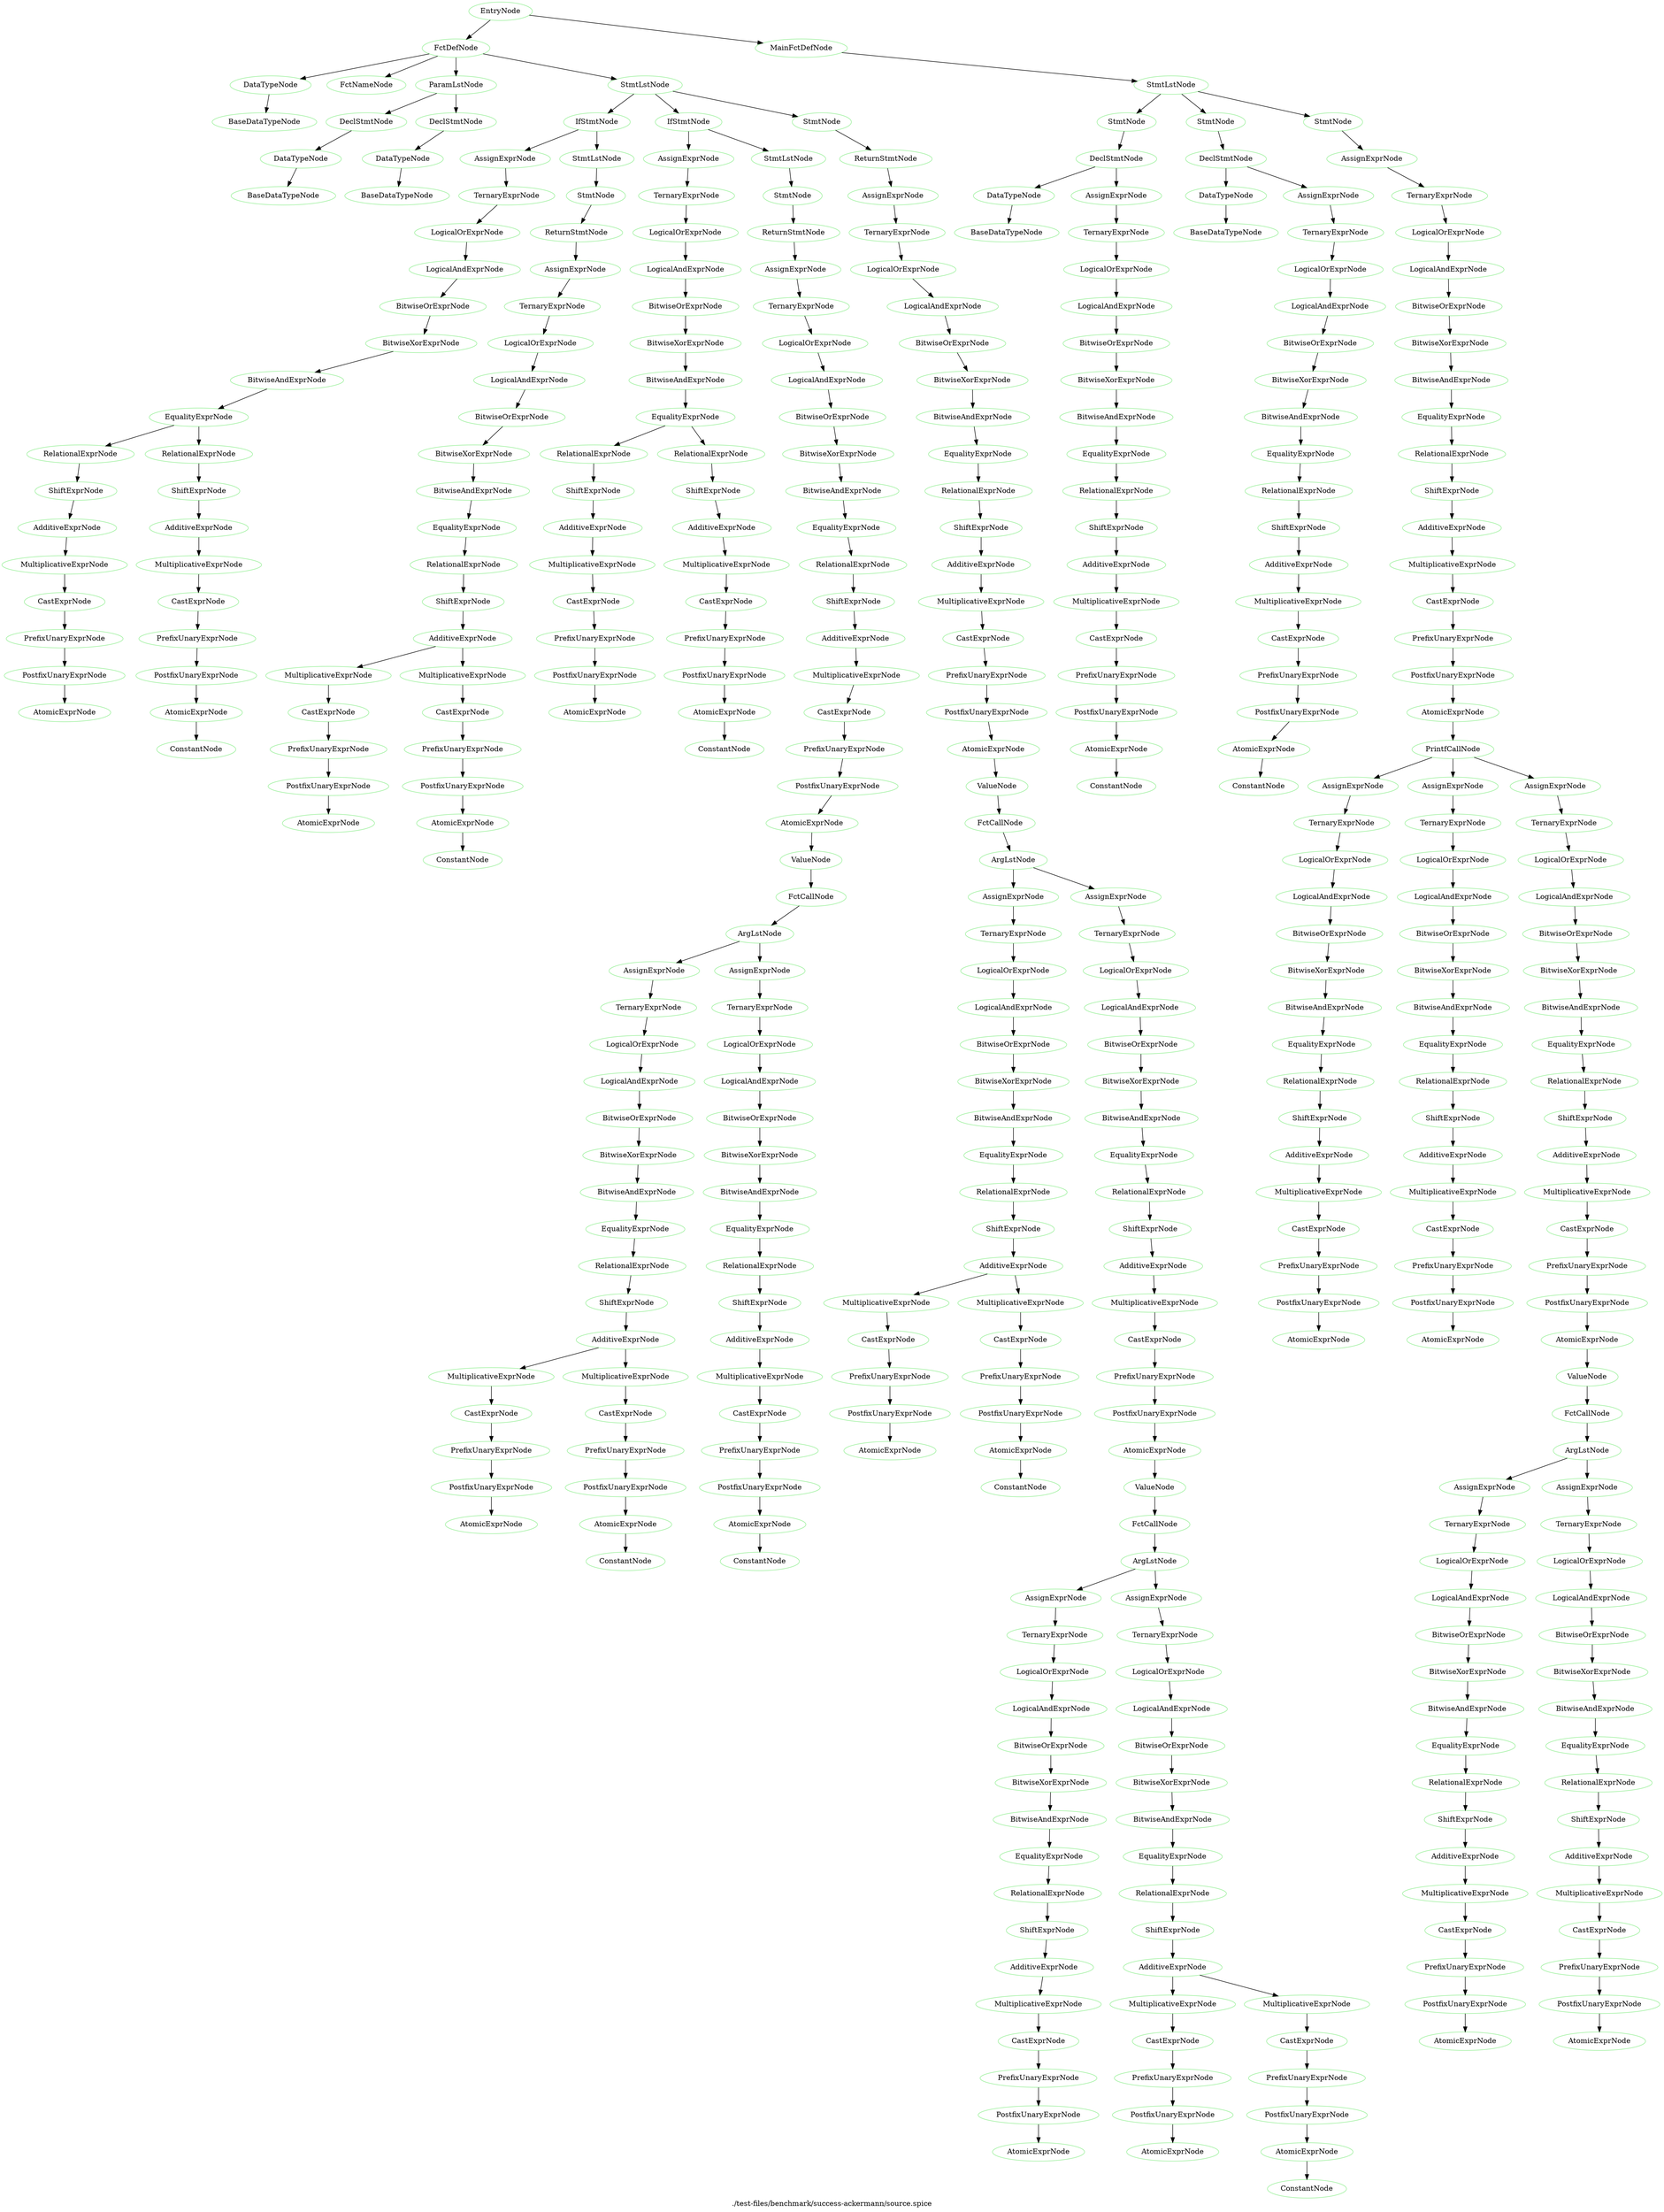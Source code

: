digraph {
 rankdir="TB";
 label="./test-files/benchmark/success-ackermann/source.spice";
 L1C1_EntryNode [color="lightgreen",label="EntryNode"];
 L1C1_FctDefNode [color="lightgreen",label="FctDefNode"];
 L1C1_EntryNode -> L1C1_FctDefNode;
 L1C3_DataTypeNode [color="lightgreen",label="DataTypeNode"];
 L1C1_FctDefNode -> L1C3_DataTypeNode;
 L1C3_BaseDataTypeNode [color="lightgreen",label="BaseDataTypeNode"];
 L1C3_DataTypeNode -> L1C3_BaseDataTypeNode;
 L1C8_FctNameNode [color="lightgreen",label="FctNameNode"];
 L1C1_FctDefNode -> L1C8_FctNameNode;
 L1C12_ParamLstNode [color="lightgreen",label="ParamLstNode"];
 L1C1_FctDefNode -> L1C12_ParamLstNode;
 L1C12_DeclStmtNode [color="lightgreen",label="DeclStmtNode"];
 L1C12_ParamLstNode -> L1C12_DeclStmtNode;
 L1C12_DataTypeNode [color="lightgreen",label="DataTypeNode"];
 L1C12_DeclStmtNode -> L1C12_DataTypeNode;
 L1C12_BaseDataTypeNode [color="lightgreen",label="BaseDataTypeNode"];
 L1C12_DataTypeNode -> L1C12_BaseDataTypeNode;
 L1C19_DeclStmtNode [color="lightgreen",label="DeclStmtNode"];
 L1C12_ParamLstNode -> L1C19_DeclStmtNode;
 L1C19_DataTypeNode [color="lightgreen",label="DataTypeNode"];
 L1C19_DeclStmtNode -> L1C19_DataTypeNode;
 L1C19_BaseDataTypeNode [color="lightgreen",label="BaseDataTypeNode"];
 L1C19_DataTypeNode -> L1C19_BaseDataTypeNode;
 L1C26_StmtLstNode [color="lightgreen",label="StmtLstNode"];
 L1C1_FctDefNode -> L1C26_StmtLstNode;
 L2C5_IfStmtNode [color="lightgreen",label="IfStmtNode"];
 L1C26_StmtLstNode -> L2C5_IfStmtNode;
 L2C8_AssignExprNode [color="lightgreen",label="AssignExprNode"];
 L2C5_IfStmtNode -> L2C8_AssignExprNode;
 L2C8_TernaryExprNode [color="lightgreen",label="TernaryExprNode"];
 L2C8_AssignExprNode -> L2C8_TernaryExprNode;
 L2C8_LogicalOrExprNode [color="lightgreen",label="LogicalOrExprNode"];
 L2C8_TernaryExprNode -> L2C8_LogicalOrExprNode;
 L2C8_LogicalAndExprNode [color="lightgreen",label="LogicalAndExprNode"];
 L2C8_LogicalOrExprNode -> L2C8_LogicalAndExprNode;
 L2C8_BitwiseOrExprNode [color="lightgreen",label="BitwiseOrExprNode"];
 L2C8_LogicalAndExprNode -> L2C8_BitwiseOrExprNode;
 L2C8_BitwiseXorExprNode [color="lightgreen",label="BitwiseXorExprNode"];
 L2C8_BitwiseOrExprNode -> L2C8_BitwiseXorExprNode;
 L2C8_BitwiseAndExprNode [color="lightgreen",label="BitwiseAndExprNode"];
 L2C8_BitwiseXorExprNode -> L2C8_BitwiseAndExprNode;
 L2C8_EqualityExprNode [color="lightgreen",label="EqualityExprNode"];
 L2C8_BitwiseAndExprNode -> L2C8_EqualityExprNode;
 L2C8_RelationalExprNode [color="lightgreen",label="RelationalExprNode"];
 L2C8_EqualityExprNode -> L2C8_RelationalExprNode;
 L2C8_ShiftExprNode [color="lightgreen",label="ShiftExprNode"];
 L2C8_RelationalExprNode -> L2C8_ShiftExprNode;
 L2C8_AdditiveExprNode [color="lightgreen",label="AdditiveExprNode"];
 L2C8_ShiftExprNode -> L2C8_AdditiveExprNode;
 L2C8_MultiplicativeExprNode [color="lightgreen",label="MultiplicativeExprNode"];
 L2C8_AdditiveExprNode -> L2C8_MultiplicativeExprNode;
 L2C8_CastExprNode [color="lightgreen",label="CastExprNode"];
 L2C8_MultiplicativeExprNode -> L2C8_CastExprNode;
 L2C8_PrefixUnaryExprNode [color="lightgreen",label="PrefixUnaryExprNode"];
 L2C8_CastExprNode -> L2C8_PrefixUnaryExprNode;
 L2C8_PostfixUnaryExprNode [color="lightgreen",label="PostfixUnaryExprNode"];
 L2C8_PrefixUnaryExprNode -> L2C8_PostfixUnaryExprNode;
 L2C8_AtomicExprNode [color="lightgreen",label="AtomicExprNode"];
 L2C8_PostfixUnaryExprNode -> L2C8_AtomicExprNode;
 L2C13_RelationalExprNode [color="lightgreen",label="RelationalExprNode"];
 L2C8_EqualityExprNode -> L2C13_RelationalExprNode;
 L2C13_ShiftExprNode [color="lightgreen",label="ShiftExprNode"];
 L2C13_RelationalExprNode -> L2C13_ShiftExprNode;
 L2C13_AdditiveExprNode [color="lightgreen",label="AdditiveExprNode"];
 L2C13_ShiftExprNode -> L2C13_AdditiveExprNode;
 L2C13_MultiplicativeExprNode [color="lightgreen",label="MultiplicativeExprNode"];
 L2C13_AdditiveExprNode -> L2C13_MultiplicativeExprNode;
 L2C13_CastExprNode [color="lightgreen",label="CastExprNode"];
 L2C13_MultiplicativeExprNode -> L2C13_CastExprNode;
 L2C13_PrefixUnaryExprNode [color="lightgreen",label="PrefixUnaryExprNode"];
 L2C13_CastExprNode -> L2C13_PrefixUnaryExprNode;
 L2C13_PostfixUnaryExprNode [color="lightgreen",label="PostfixUnaryExprNode"];
 L2C13_PrefixUnaryExprNode -> L2C13_PostfixUnaryExprNode;
 L2C13_AtomicExprNode [color="lightgreen",label="AtomicExprNode"];
 L2C13_PostfixUnaryExprNode -> L2C13_AtomicExprNode;
 L2C13_ConstantNode [color="lightgreen",label="ConstantNode"];
 L2C13_AtomicExprNode -> L2C13_ConstantNode;
 L2C15_StmtLstNode [color="lightgreen",label="StmtLstNode"];
 L2C5_IfStmtNode -> L2C15_StmtLstNode;
 L2C17_StmtNode [color="lightgreen",label="StmtNode"];
 L2C15_StmtLstNode -> L2C17_StmtNode;
 L2C17_ReturnStmtNode [color="lightgreen",label="ReturnStmtNode"];
 L2C17_StmtNode -> L2C17_ReturnStmtNode;
 L2C24_AssignExprNode [color="lightgreen",label="AssignExprNode"];
 L2C17_ReturnStmtNode -> L2C24_AssignExprNode;
 L2C24_TernaryExprNode [color="lightgreen",label="TernaryExprNode"];
 L2C24_AssignExprNode -> L2C24_TernaryExprNode;
 L2C24_LogicalOrExprNode [color="lightgreen",label="LogicalOrExprNode"];
 L2C24_TernaryExprNode -> L2C24_LogicalOrExprNode;
 L2C24_LogicalAndExprNode [color="lightgreen",label="LogicalAndExprNode"];
 L2C24_LogicalOrExprNode -> L2C24_LogicalAndExprNode;
 L2C24_BitwiseOrExprNode [color="lightgreen",label="BitwiseOrExprNode"];
 L2C24_LogicalAndExprNode -> L2C24_BitwiseOrExprNode;
 L2C24_BitwiseXorExprNode [color="lightgreen",label="BitwiseXorExprNode"];
 L2C24_BitwiseOrExprNode -> L2C24_BitwiseXorExprNode;
 L2C24_BitwiseAndExprNode [color="lightgreen",label="BitwiseAndExprNode"];
 L2C24_BitwiseXorExprNode -> L2C24_BitwiseAndExprNode;
 L2C24_EqualityExprNode [color="lightgreen",label="EqualityExprNode"];
 L2C24_BitwiseAndExprNode -> L2C24_EqualityExprNode;
 L2C24_RelationalExprNode [color="lightgreen",label="RelationalExprNode"];
 L2C24_EqualityExprNode -> L2C24_RelationalExprNode;
 L2C24_ShiftExprNode [color="lightgreen",label="ShiftExprNode"];
 L2C24_RelationalExprNode -> L2C24_ShiftExprNode;
 L2C24_AdditiveExprNode [color="lightgreen",label="AdditiveExprNode"];
 L2C24_ShiftExprNode -> L2C24_AdditiveExprNode;
 L2C24_MultiplicativeExprNode [color="lightgreen",label="MultiplicativeExprNode"];
 L2C24_AdditiveExprNode -> L2C24_MultiplicativeExprNode;
 L2C24_CastExprNode [color="lightgreen",label="CastExprNode"];
 L2C24_MultiplicativeExprNode -> L2C24_CastExprNode;
 L2C24_PrefixUnaryExprNode [color="lightgreen",label="PrefixUnaryExprNode"];
 L2C24_CastExprNode -> L2C24_PrefixUnaryExprNode;
 L2C24_PostfixUnaryExprNode [color="lightgreen",label="PostfixUnaryExprNode"];
 L2C24_PrefixUnaryExprNode -> L2C24_PostfixUnaryExprNode;
 L2C24_AtomicExprNode [color="lightgreen",label="AtomicExprNode"];
 L2C24_PostfixUnaryExprNode -> L2C24_AtomicExprNode;
 L2C28_MultiplicativeExprNode [color="lightgreen",label="MultiplicativeExprNode"];
 L2C24_AdditiveExprNode -> L2C28_MultiplicativeExprNode;
 L2C28_CastExprNode [color="lightgreen",label="CastExprNode"];
 L2C28_MultiplicativeExprNode -> L2C28_CastExprNode;
 L2C28_PrefixUnaryExprNode [color="lightgreen",label="PrefixUnaryExprNode"];
 L2C28_CastExprNode -> L2C28_PrefixUnaryExprNode;
 L2C28_PostfixUnaryExprNode [color="lightgreen",label="PostfixUnaryExprNode"];
 L2C28_PrefixUnaryExprNode -> L2C28_PostfixUnaryExprNode;
 L2C28_AtomicExprNode [color="lightgreen",label="AtomicExprNode"];
 L2C28_PostfixUnaryExprNode -> L2C28_AtomicExprNode;
 L2C28_ConstantNode [color="lightgreen",label="ConstantNode"];
 L2C28_AtomicExprNode -> L2C28_ConstantNode;
 L3C5_IfStmtNode [color="lightgreen",label="IfStmtNode"];
 L1C26_StmtLstNode -> L3C5_IfStmtNode;
 L3C8_AssignExprNode [color="lightgreen",label="AssignExprNode"];
 L3C5_IfStmtNode -> L3C8_AssignExprNode;
 L3C8_TernaryExprNode [color="lightgreen",label="TernaryExprNode"];
 L3C8_AssignExprNode -> L3C8_TernaryExprNode;
 L3C8_LogicalOrExprNode [color="lightgreen",label="LogicalOrExprNode"];
 L3C8_TernaryExprNode -> L3C8_LogicalOrExprNode;
 L3C8_LogicalAndExprNode [color="lightgreen",label="LogicalAndExprNode"];
 L3C8_LogicalOrExprNode -> L3C8_LogicalAndExprNode;
 L3C8_BitwiseOrExprNode [color="lightgreen",label="BitwiseOrExprNode"];
 L3C8_LogicalAndExprNode -> L3C8_BitwiseOrExprNode;
 L3C8_BitwiseXorExprNode [color="lightgreen",label="BitwiseXorExprNode"];
 L3C8_BitwiseOrExprNode -> L3C8_BitwiseXorExprNode;
 L3C8_BitwiseAndExprNode [color="lightgreen",label="BitwiseAndExprNode"];
 L3C8_BitwiseXorExprNode -> L3C8_BitwiseAndExprNode;
 L3C8_EqualityExprNode [color="lightgreen",label="EqualityExprNode"];
 L3C8_BitwiseAndExprNode -> L3C8_EqualityExprNode;
 L3C8_RelationalExprNode [color="lightgreen",label="RelationalExprNode"];
 L3C8_EqualityExprNode -> L3C8_RelationalExprNode;
 L3C8_ShiftExprNode [color="lightgreen",label="ShiftExprNode"];
 L3C8_RelationalExprNode -> L3C8_ShiftExprNode;
 L3C8_AdditiveExprNode [color="lightgreen",label="AdditiveExprNode"];
 L3C8_ShiftExprNode -> L3C8_AdditiveExprNode;
 L3C8_MultiplicativeExprNode [color="lightgreen",label="MultiplicativeExprNode"];
 L3C8_AdditiveExprNode -> L3C8_MultiplicativeExprNode;
 L3C8_CastExprNode [color="lightgreen",label="CastExprNode"];
 L3C8_MultiplicativeExprNode -> L3C8_CastExprNode;
 L3C8_PrefixUnaryExprNode [color="lightgreen",label="PrefixUnaryExprNode"];
 L3C8_CastExprNode -> L3C8_PrefixUnaryExprNode;
 L3C8_PostfixUnaryExprNode [color="lightgreen",label="PostfixUnaryExprNode"];
 L3C8_PrefixUnaryExprNode -> L3C8_PostfixUnaryExprNode;
 L3C8_AtomicExprNode [color="lightgreen",label="AtomicExprNode"];
 L3C8_PostfixUnaryExprNode -> L3C8_AtomicExprNode;
 L3C13_RelationalExprNode [color="lightgreen",label="RelationalExprNode"];
 L3C8_EqualityExprNode -> L3C13_RelationalExprNode;
 L3C13_ShiftExprNode [color="lightgreen",label="ShiftExprNode"];
 L3C13_RelationalExprNode -> L3C13_ShiftExprNode;
 L3C13_AdditiveExprNode [color="lightgreen",label="AdditiveExprNode"];
 L3C13_ShiftExprNode -> L3C13_AdditiveExprNode;
 L3C13_MultiplicativeExprNode [color="lightgreen",label="MultiplicativeExprNode"];
 L3C13_AdditiveExprNode -> L3C13_MultiplicativeExprNode;
 L3C13_CastExprNode [color="lightgreen",label="CastExprNode"];
 L3C13_MultiplicativeExprNode -> L3C13_CastExprNode;
 L3C13_PrefixUnaryExprNode [color="lightgreen",label="PrefixUnaryExprNode"];
 L3C13_CastExprNode -> L3C13_PrefixUnaryExprNode;
 L3C13_PostfixUnaryExprNode [color="lightgreen",label="PostfixUnaryExprNode"];
 L3C13_PrefixUnaryExprNode -> L3C13_PostfixUnaryExprNode;
 L3C13_AtomicExprNode [color="lightgreen",label="AtomicExprNode"];
 L3C13_PostfixUnaryExprNode -> L3C13_AtomicExprNode;
 L3C13_ConstantNode [color="lightgreen",label="ConstantNode"];
 L3C13_AtomicExprNode -> L3C13_ConstantNode;
 L3C15_StmtLstNode [color="lightgreen",label="StmtLstNode"];
 L3C5_IfStmtNode -> L3C15_StmtLstNode;
 L3C17_StmtNode [color="lightgreen",label="StmtNode"];
 L3C15_StmtLstNode -> L3C17_StmtNode;
 L3C17_ReturnStmtNode [color="lightgreen",label="ReturnStmtNode"];
 L3C17_StmtNode -> L3C17_ReturnStmtNode;
 L3C24_AssignExprNode [color="lightgreen",label="AssignExprNode"];
 L3C17_ReturnStmtNode -> L3C24_AssignExprNode;
 L3C24_TernaryExprNode [color="lightgreen",label="TernaryExprNode"];
 L3C24_AssignExprNode -> L3C24_TernaryExprNode;
 L3C24_LogicalOrExprNode [color="lightgreen",label="LogicalOrExprNode"];
 L3C24_TernaryExprNode -> L3C24_LogicalOrExprNode;
 L3C24_LogicalAndExprNode [color="lightgreen",label="LogicalAndExprNode"];
 L3C24_LogicalOrExprNode -> L3C24_LogicalAndExprNode;
 L3C24_BitwiseOrExprNode [color="lightgreen",label="BitwiseOrExprNode"];
 L3C24_LogicalAndExprNode -> L3C24_BitwiseOrExprNode;
 L3C24_BitwiseXorExprNode [color="lightgreen",label="BitwiseXorExprNode"];
 L3C24_BitwiseOrExprNode -> L3C24_BitwiseXorExprNode;
 L3C24_BitwiseAndExprNode [color="lightgreen",label="BitwiseAndExprNode"];
 L3C24_BitwiseXorExprNode -> L3C24_BitwiseAndExprNode;
 L3C24_EqualityExprNode [color="lightgreen",label="EqualityExprNode"];
 L3C24_BitwiseAndExprNode -> L3C24_EqualityExprNode;
 L3C24_RelationalExprNode [color="lightgreen",label="RelationalExprNode"];
 L3C24_EqualityExprNode -> L3C24_RelationalExprNode;
 L3C24_ShiftExprNode [color="lightgreen",label="ShiftExprNode"];
 L3C24_RelationalExprNode -> L3C24_ShiftExprNode;
 L3C24_AdditiveExprNode [color="lightgreen",label="AdditiveExprNode"];
 L3C24_ShiftExprNode -> L3C24_AdditiveExprNode;
 L3C24_MultiplicativeExprNode [color="lightgreen",label="MultiplicativeExprNode"];
 L3C24_AdditiveExprNode -> L3C24_MultiplicativeExprNode;
 L3C24_CastExprNode [color="lightgreen",label="CastExprNode"];
 L3C24_MultiplicativeExprNode -> L3C24_CastExprNode;
 L3C24_PrefixUnaryExprNode [color="lightgreen",label="PrefixUnaryExprNode"];
 L3C24_CastExprNode -> L3C24_PrefixUnaryExprNode;
 L3C24_PostfixUnaryExprNode [color="lightgreen",label="PostfixUnaryExprNode"];
 L3C24_PrefixUnaryExprNode -> L3C24_PostfixUnaryExprNode;
 L3C24_AtomicExprNode [color="lightgreen",label="AtomicExprNode"];
 L3C24_PostfixUnaryExprNode -> L3C24_AtomicExprNode;
 L3C24_ValueNode [color="lightgreen",label="ValueNode"];
 L3C24_AtomicExprNode -> L3C24_ValueNode;
 L3C24_FctCallNode [color="lightgreen",label="FctCallNode"];
 L3C24_ValueNode -> L3C24_FctCallNode;
 L3C28_ArgLstNode [color="lightgreen",label="ArgLstNode"];
 L3C24_FctCallNode -> L3C28_ArgLstNode;
 L3C28_AssignExprNode [color="lightgreen",label="AssignExprNode"];
 L3C28_ArgLstNode -> L3C28_AssignExprNode;
 L3C28_TernaryExprNode [color="lightgreen",label="TernaryExprNode"];
 L3C28_AssignExprNode -> L3C28_TernaryExprNode;
 L3C28_LogicalOrExprNode [color="lightgreen",label="LogicalOrExprNode"];
 L3C28_TernaryExprNode -> L3C28_LogicalOrExprNode;
 L3C28_LogicalAndExprNode [color="lightgreen",label="LogicalAndExprNode"];
 L3C28_LogicalOrExprNode -> L3C28_LogicalAndExprNode;
 L3C28_BitwiseOrExprNode [color="lightgreen",label="BitwiseOrExprNode"];
 L3C28_LogicalAndExprNode -> L3C28_BitwiseOrExprNode;
 L3C28_BitwiseXorExprNode [color="lightgreen",label="BitwiseXorExprNode"];
 L3C28_BitwiseOrExprNode -> L3C28_BitwiseXorExprNode;
 L3C28_BitwiseAndExprNode [color="lightgreen",label="BitwiseAndExprNode"];
 L3C28_BitwiseXorExprNode -> L3C28_BitwiseAndExprNode;
 L3C28_EqualityExprNode [color="lightgreen",label="EqualityExprNode"];
 L3C28_BitwiseAndExprNode -> L3C28_EqualityExprNode;
 L3C28_RelationalExprNode [color="lightgreen",label="RelationalExprNode"];
 L3C28_EqualityExprNode -> L3C28_RelationalExprNode;
 L3C28_ShiftExprNode [color="lightgreen",label="ShiftExprNode"];
 L3C28_RelationalExprNode -> L3C28_ShiftExprNode;
 L3C28_AdditiveExprNode [color="lightgreen",label="AdditiveExprNode"];
 L3C28_ShiftExprNode -> L3C28_AdditiveExprNode;
 L3C28_MultiplicativeExprNode [color="lightgreen",label="MultiplicativeExprNode"];
 L3C28_AdditiveExprNode -> L3C28_MultiplicativeExprNode;
 L3C28_CastExprNode [color="lightgreen",label="CastExprNode"];
 L3C28_MultiplicativeExprNode -> L3C28_CastExprNode;
 L3C28_PrefixUnaryExprNode [color="lightgreen",label="PrefixUnaryExprNode"];
 L3C28_CastExprNode -> L3C28_PrefixUnaryExprNode;
 L3C28_PostfixUnaryExprNode [color="lightgreen",label="PostfixUnaryExprNode"];
 L3C28_PrefixUnaryExprNode -> L3C28_PostfixUnaryExprNode;
 L3C28_AtomicExprNode [color="lightgreen",label="AtomicExprNode"];
 L3C28_PostfixUnaryExprNode -> L3C28_AtomicExprNode;
 L3C32_MultiplicativeExprNode [color="lightgreen",label="MultiplicativeExprNode"];
 L3C28_AdditiveExprNode -> L3C32_MultiplicativeExprNode;
 L3C32_CastExprNode [color="lightgreen",label="CastExprNode"];
 L3C32_MultiplicativeExprNode -> L3C32_CastExprNode;
 L3C32_PrefixUnaryExprNode [color="lightgreen",label="PrefixUnaryExprNode"];
 L3C32_CastExprNode -> L3C32_PrefixUnaryExprNode;
 L3C32_PostfixUnaryExprNode [color="lightgreen",label="PostfixUnaryExprNode"];
 L3C32_PrefixUnaryExprNode -> L3C32_PostfixUnaryExprNode;
 L3C32_AtomicExprNode [color="lightgreen",label="AtomicExprNode"];
 L3C32_PostfixUnaryExprNode -> L3C32_AtomicExprNode;
 L3C32_ConstantNode [color="lightgreen",label="ConstantNode"];
 L3C32_AtomicExprNode -> L3C32_ConstantNode;
 L3C35_AssignExprNode [color="lightgreen",label="AssignExprNode"];
 L3C28_ArgLstNode -> L3C35_AssignExprNode;
 L3C35_TernaryExprNode [color="lightgreen",label="TernaryExprNode"];
 L3C35_AssignExprNode -> L3C35_TernaryExprNode;
 L3C35_LogicalOrExprNode [color="lightgreen",label="LogicalOrExprNode"];
 L3C35_TernaryExprNode -> L3C35_LogicalOrExprNode;
 L3C35_LogicalAndExprNode [color="lightgreen",label="LogicalAndExprNode"];
 L3C35_LogicalOrExprNode -> L3C35_LogicalAndExprNode;
 L3C35_BitwiseOrExprNode [color="lightgreen",label="BitwiseOrExprNode"];
 L3C35_LogicalAndExprNode -> L3C35_BitwiseOrExprNode;
 L3C35_BitwiseXorExprNode [color="lightgreen",label="BitwiseXorExprNode"];
 L3C35_BitwiseOrExprNode -> L3C35_BitwiseXorExprNode;
 L3C35_BitwiseAndExprNode [color="lightgreen",label="BitwiseAndExprNode"];
 L3C35_BitwiseXorExprNode -> L3C35_BitwiseAndExprNode;
 L3C35_EqualityExprNode [color="lightgreen",label="EqualityExprNode"];
 L3C35_BitwiseAndExprNode -> L3C35_EqualityExprNode;
 L3C35_RelationalExprNode [color="lightgreen",label="RelationalExprNode"];
 L3C35_EqualityExprNode -> L3C35_RelationalExprNode;
 L3C35_ShiftExprNode [color="lightgreen",label="ShiftExprNode"];
 L3C35_RelationalExprNode -> L3C35_ShiftExprNode;
 L3C35_AdditiveExprNode [color="lightgreen",label="AdditiveExprNode"];
 L3C35_ShiftExprNode -> L3C35_AdditiveExprNode;
 L3C35_MultiplicativeExprNode [color="lightgreen",label="MultiplicativeExprNode"];
 L3C35_AdditiveExprNode -> L3C35_MultiplicativeExprNode;
 L3C35_CastExprNode [color="lightgreen",label="CastExprNode"];
 L3C35_MultiplicativeExprNode -> L3C35_CastExprNode;
 L3C35_PrefixUnaryExprNode [color="lightgreen",label="PrefixUnaryExprNode"];
 L3C35_CastExprNode -> L3C35_PrefixUnaryExprNode;
 L3C35_PostfixUnaryExprNode [color="lightgreen",label="PostfixUnaryExprNode"];
 L3C35_PrefixUnaryExprNode -> L3C35_PostfixUnaryExprNode;
 L3C35_AtomicExprNode [color="lightgreen",label="AtomicExprNode"];
 L3C35_PostfixUnaryExprNode -> L3C35_AtomicExprNode;
 L3C35_ConstantNode [color="lightgreen",label="ConstantNode"];
 L3C35_AtomicExprNode -> L3C35_ConstantNode;
 L4C5_StmtNode [color="lightgreen",label="StmtNode"];
 L1C26_StmtLstNode -> L4C5_StmtNode;
 L4C5_ReturnStmtNode [color="lightgreen",label="ReturnStmtNode"];
 L4C5_StmtNode -> L4C5_ReturnStmtNode;
 L4C12_AssignExprNode [color="lightgreen",label="AssignExprNode"];
 L4C5_ReturnStmtNode -> L4C12_AssignExprNode;
 L4C12_TernaryExprNode [color="lightgreen",label="TernaryExprNode"];
 L4C12_AssignExprNode -> L4C12_TernaryExprNode;
 L4C12_LogicalOrExprNode [color="lightgreen",label="LogicalOrExprNode"];
 L4C12_TernaryExprNode -> L4C12_LogicalOrExprNode;
 L4C12_LogicalAndExprNode [color="lightgreen",label="LogicalAndExprNode"];
 L4C12_LogicalOrExprNode -> L4C12_LogicalAndExprNode;
 L4C12_BitwiseOrExprNode [color="lightgreen",label="BitwiseOrExprNode"];
 L4C12_LogicalAndExprNode -> L4C12_BitwiseOrExprNode;
 L4C12_BitwiseXorExprNode [color="lightgreen",label="BitwiseXorExprNode"];
 L4C12_BitwiseOrExprNode -> L4C12_BitwiseXorExprNode;
 L4C12_BitwiseAndExprNode [color="lightgreen",label="BitwiseAndExprNode"];
 L4C12_BitwiseXorExprNode -> L4C12_BitwiseAndExprNode;
 L4C12_EqualityExprNode [color="lightgreen",label="EqualityExprNode"];
 L4C12_BitwiseAndExprNode -> L4C12_EqualityExprNode;
 L4C12_RelationalExprNode [color="lightgreen",label="RelationalExprNode"];
 L4C12_EqualityExprNode -> L4C12_RelationalExprNode;
 L4C12_ShiftExprNode [color="lightgreen",label="ShiftExprNode"];
 L4C12_RelationalExprNode -> L4C12_ShiftExprNode;
 L4C12_AdditiveExprNode [color="lightgreen",label="AdditiveExprNode"];
 L4C12_ShiftExprNode -> L4C12_AdditiveExprNode;
 L4C12_MultiplicativeExprNode [color="lightgreen",label="MultiplicativeExprNode"];
 L4C12_AdditiveExprNode -> L4C12_MultiplicativeExprNode;
 L4C12_CastExprNode [color="lightgreen",label="CastExprNode"];
 L4C12_MultiplicativeExprNode -> L4C12_CastExprNode;
 L4C12_PrefixUnaryExprNode [color="lightgreen",label="PrefixUnaryExprNode"];
 L4C12_CastExprNode -> L4C12_PrefixUnaryExprNode;
 L4C12_PostfixUnaryExprNode [color="lightgreen",label="PostfixUnaryExprNode"];
 L4C12_PrefixUnaryExprNode -> L4C12_PostfixUnaryExprNode;
 L4C12_AtomicExprNode [color="lightgreen",label="AtomicExprNode"];
 L4C12_PostfixUnaryExprNode -> L4C12_AtomicExprNode;
 L4C12_ValueNode [color="lightgreen",label="ValueNode"];
 L4C12_AtomicExprNode -> L4C12_ValueNode;
 L4C12_FctCallNode [color="lightgreen",label="FctCallNode"];
 L4C12_ValueNode -> L4C12_FctCallNode;
 L4C16_ArgLstNode [color="lightgreen",label="ArgLstNode"];
 L4C12_FctCallNode -> L4C16_ArgLstNode;
 L4C16_AssignExprNode [color="lightgreen",label="AssignExprNode"];
 L4C16_ArgLstNode -> L4C16_AssignExprNode;
 L4C16_TernaryExprNode [color="lightgreen",label="TernaryExprNode"];
 L4C16_AssignExprNode -> L4C16_TernaryExprNode;
 L4C16_LogicalOrExprNode [color="lightgreen",label="LogicalOrExprNode"];
 L4C16_TernaryExprNode -> L4C16_LogicalOrExprNode;
 L4C16_LogicalAndExprNode [color="lightgreen",label="LogicalAndExprNode"];
 L4C16_LogicalOrExprNode -> L4C16_LogicalAndExprNode;
 L4C16_BitwiseOrExprNode [color="lightgreen",label="BitwiseOrExprNode"];
 L4C16_LogicalAndExprNode -> L4C16_BitwiseOrExprNode;
 L4C16_BitwiseXorExprNode [color="lightgreen",label="BitwiseXorExprNode"];
 L4C16_BitwiseOrExprNode -> L4C16_BitwiseXorExprNode;
 L4C16_BitwiseAndExprNode [color="lightgreen",label="BitwiseAndExprNode"];
 L4C16_BitwiseXorExprNode -> L4C16_BitwiseAndExprNode;
 L4C16_EqualityExprNode [color="lightgreen",label="EqualityExprNode"];
 L4C16_BitwiseAndExprNode -> L4C16_EqualityExprNode;
 L4C16_RelationalExprNode [color="lightgreen",label="RelationalExprNode"];
 L4C16_EqualityExprNode -> L4C16_RelationalExprNode;
 L4C16_ShiftExprNode [color="lightgreen",label="ShiftExprNode"];
 L4C16_RelationalExprNode -> L4C16_ShiftExprNode;
 L4C16_AdditiveExprNode [color="lightgreen",label="AdditiveExprNode"];
 L4C16_ShiftExprNode -> L4C16_AdditiveExprNode;
 L4C16_MultiplicativeExprNode [color="lightgreen",label="MultiplicativeExprNode"];
 L4C16_AdditiveExprNode -> L4C16_MultiplicativeExprNode;
 L4C16_CastExprNode [color="lightgreen",label="CastExprNode"];
 L4C16_MultiplicativeExprNode -> L4C16_CastExprNode;
 L4C16_PrefixUnaryExprNode [color="lightgreen",label="PrefixUnaryExprNode"];
 L4C16_CastExprNode -> L4C16_PrefixUnaryExprNode;
 L4C16_PostfixUnaryExprNode [color="lightgreen",label="PostfixUnaryExprNode"];
 L4C16_PrefixUnaryExprNode -> L4C16_PostfixUnaryExprNode;
 L4C16_AtomicExprNode [color="lightgreen",label="AtomicExprNode"];
 L4C16_PostfixUnaryExprNode -> L4C16_AtomicExprNode;
 L4C20_MultiplicativeExprNode [color="lightgreen",label="MultiplicativeExprNode"];
 L4C16_AdditiveExprNode -> L4C20_MultiplicativeExprNode;
 L4C20_CastExprNode [color="lightgreen",label="CastExprNode"];
 L4C20_MultiplicativeExprNode -> L4C20_CastExprNode;
 L4C20_PrefixUnaryExprNode [color="lightgreen",label="PrefixUnaryExprNode"];
 L4C20_CastExprNode -> L4C20_PrefixUnaryExprNode;
 L4C20_PostfixUnaryExprNode [color="lightgreen",label="PostfixUnaryExprNode"];
 L4C20_PrefixUnaryExprNode -> L4C20_PostfixUnaryExprNode;
 L4C20_AtomicExprNode [color="lightgreen",label="AtomicExprNode"];
 L4C20_PostfixUnaryExprNode -> L4C20_AtomicExprNode;
 L4C20_ConstantNode [color="lightgreen",label="ConstantNode"];
 L4C20_AtomicExprNode -> L4C20_ConstantNode;
 L4C23_AssignExprNode [color="lightgreen",label="AssignExprNode"];
 L4C16_ArgLstNode -> L4C23_AssignExprNode;
 L4C23_TernaryExprNode [color="lightgreen",label="TernaryExprNode"];
 L4C23_AssignExprNode -> L4C23_TernaryExprNode;
 L4C23_LogicalOrExprNode [color="lightgreen",label="LogicalOrExprNode"];
 L4C23_TernaryExprNode -> L4C23_LogicalOrExprNode;
 L4C23_LogicalAndExprNode [color="lightgreen",label="LogicalAndExprNode"];
 L4C23_LogicalOrExprNode -> L4C23_LogicalAndExprNode;
 L4C23_BitwiseOrExprNode [color="lightgreen",label="BitwiseOrExprNode"];
 L4C23_LogicalAndExprNode -> L4C23_BitwiseOrExprNode;
 L4C23_BitwiseXorExprNode [color="lightgreen",label="BitwiseXorExprNode"];
 L4C23_BitwiseOrExprNode -> L4C23_BitwiseXorExprNode;
 L4C23_BitwiseAndExprNode [color="lightgreen",label="BitwiseAndExprNode"];
 L4C23_BitwiseXorExprNode -> L4C23_BitwiseAndExprNode;
 L4C23_EqualityExprNode [color="lightgreen",label="EqualityExprNode"];
 L4C23_BitwiseAndExprNode -> L4C23_EqualityExprNode;
 L4C23_RelationalExprNode [color="lightgreen",label="RelationalExprNode"];
 L4C23_EqualityExprNode -> L4C23_RelationalExprNode;
 L4C23_ShiftExprNode [color="lightgreen",label="ShiftExprNode"];
 L4C23_RelationalExprNode -> L4C23_ShiftExprNode;
 L4C23_AdditiveExprNode [color="lightgreen",label="AdditiveExprNode"];
 L4C23_ShiftExprNode -> L4C23_AdditiveExprNode;
 L4C23_MultiplicativeExprNode [color="lightgreen",label="MultiplicativeExprNode"];
 L4C23_AdditiveExprNode -> L4C23_MultiplicativeExprNode;
 L4C23_CastExprNode [color="lightgreen",label="CastExprNode"];
 L4C23_MultiplicativeExprNode -> L4C23_CastExprNode;
 L4C23_PrefixUnaryExprNode [color="lightgreen",label="PrefixUnaryExprNode"];
 L4C23_CastExprNode -> L4C23_PrefixUnaryExprNode;
 L4C23_PostfixUnaryExprNode [color="lightgreen",label="PostfixUnaryExprNode"];
 L4C23_PrefixUnaryExprNode -> L4C23_PostfixUnaryExprNode;
 L4C23_AtomicExprNode [color="lightgreen",label="AtomicExprNode"];
 L4C23_PostfixUnaryExprNode -> L4C23_AtomicExprNode;
 L4C23_ValueNode [color="lightgreen",label="ValueNode"];
 L4C23_AtomicExprNode -> L4C23_ValueNode;
 L4C23_FctCallNode [color="lightgreen",label="FctCallNode"];
 L4C23_ValueNode -> L4C23_FctCallNode;
 L4C27_ArgLstNode [color="lightgreen",label="ArgLstNode"];
 L4C23_FctCallNode -> L4C27_ArgLstNode;
 L4C27_AssignExprNode [color="lightgreen",label="AssignExprNode"];
 L4C27_ArgLstNode -> L4C27_AssignExprNode;
 L4C27_TernaryExprNode [color="lightgreen",label="TernaryExprNode"];
 L4C27_AssignExprNode -> L4C27_TernaryExprNode;
 L4C27_LogicalOrExprNode [color="lightgreen",label="LogicalOrExprNode"];
 L4C27_TernaryExprNode -> L4C27_LogicalOrExprNode;
 L4C27_LogicalAndExprNode [color="lightgreen",label="LogicalAndExprNode"];
 L4C27_LogicalOrExprNode -> L4C27_LogicalAndExprNode;
 L4C27_BitwiseOrExprNode [color="lightgreen",label="BitwiseOrExprNode"];
 L4C27_LogicalAndExprNode -> L4C27_BitwiseOrExprNode;
 L4C27_BitwiseXorExprNode [color="lightgreen",label="BitwiseXorExprNode"];
 L4C27_BitwiseOrExprNode -> L4C27_BitwiseXorExprNode;
 L4C27_BitwiseAndExprNode [color="lightgreen",label="BitwiseAndExprNode"];
 L4C27_BitwiseXorExprNode -> L4C27_BitwiseAndExprNode;
 L4C27_EqualityExprNode [color="lightgreen",label="EqualityExprNode"];
 L4C27_BitwiseAndExprNode -> L4C27_EqualityExprNode;
 L4C27_RelationalExprNode [color="lightgreen",label="RelationalExprNode"];
 L4C27_EqualityExprNode -> L4C27_RelationalExprNode;
 L4C27_ShiftExprNode [color="lightgreen",label="ShiftExprNode"];
 L4C27_RelationalExprNode -> L4C27_ShiftExprNode;
 L4C27_AdditiveExprNode [color="lightgreen",label="AdditiveExprNode"];
 L4C27_ShiftExprNode -> L4C27_AdditiveExprNode;
 L4C27_MultiplicativeExprNode [color="lightgreen",label="MultiplicativeExprNode"];
 L4C27_AdditiveExprNode -> L4C27_MultiplicativeExprNode;
 L4C27_CastExprNode [color="lightgreen",label="CastExprNode"];
 L4C27_MultiplicativeExprNode -> L4C27_CastExprNode;
 L4C27_PrefixUnaryExprNode [color="lightgreen",label="PrefixUnaryExprNode"];
 L4C27_CastExprNode -> L4C27_PrefixUnaryExprNode;
 L4C27_PostfixUnaryExprNode [color="lightgreen",label="PostfixUnaryExprNode"];
 L4C27_PrefixUnaryExprNode -> L4C27_PostfixUnaryExprNode;
 L4C27_AtomicExprNode [color="lightgreen",label="AtomicExprNode"];
 L4C27_PostfixUnaryExprNode -> L4C27_AtomicExprNode;
 L4C30_AssignExprNode [color="lightgreen",label="AssignExprNode"];
 L4C27_ArgLstNode -> L4C30_AssignExprNode;
 L4C30_TernaryExprNode [color="lightgreen",label="TernaryExprNode"];
 L4C30_AssignExprNode -> L4C30_TernaryExprNode;
 L4C30_LogicalOrExprNode [color="lightgreen",label="LogicalOrExprNode"];
 L4C30_TernaryExprNode -> L4C30_LogicalOrExprNode;
 L4C30_LogicalAndExprNode [color="lightgreen",label="LogicalAndExprNode"];
 L4C30_LogicalOrExprNode -> L4C30_LogicalAndExprNode;
 L4C30_BitwiseOrExprNode [color="lightgreen",label="BitwiseOrExprNode"];
 L4C30_LogicalAndExprNode -> L4C30_BitwiseOrExprNode;
 L4C30_BitwiseXorExprNode [color="lightgreen",label="BitwiseXorExprNode"];
 L4C30_BitwiseOrExprNode -> L4C30_BitwiseXorExprNode;
 L4C30_BitwiseAndExprNode [color="lightgreen",label="BitwiseAndExprNode"];
 L4C30_BitwiseXorExprNode -> L4C30_BitwiseAndExprNode;
 L4C30_EqualityExprNode [color="lightgreen",label="EqualityExprNode"];
 L4C30_BitwiseAndExprNode -> L4C30_EqualityExprNode;
 L4C30_RelationalExprNode [color="lightgreen",label="RelationalExprNode"];
 L4C30_EqualityExprNode -> L4C30_RelationalExprNode;
 L4C30_ShiftExprNode [color="lightgreen",label="ShiftExprNode"];
 L4C30_RelationalExprNode -> L4C30_ShiftExprNode;
 L4C30_AdditiveExprNode [color="lightgreen",label="AdditiveExprNode"];
 L4C30_ShiftExprNode -> L4C30_AdditiveExprNode;
 L4C30_MultiplicativeExprNode [color="lightgreen",label="MultiplicativeExprNode"];
 L4C30_AdditiveExprNode -> L4C30_MultiplicativeExprNode;
 L4C30_CastExprNode [color="lightgreen",label="CastExprNode"];
 L4C30_MultiplicativeExprNode -> L4C30_CastExprNode;
 L4C30_PrefixUnaryExprNode [color="lightgreen",label="PrefixUnaryExprNode"];
 L4C30_CastExprNode -> L4C30_PrefixUnaryExprNode;
 L4C30_PostfixUnaryExprNode [color="lightgreen",label="PostfixUnaryExprNode"];
 L4C30_PrefixUnaryExprNode -> L4C30_PostfixUnaryExprNode;
 L4C30_AtomicExprNode [color="lightgreen",label="AtomicExprNode"];
 L4C30_PostfixUnaryExprNode -> L4C30_AtomicExprNode;
 L4C34_MultiplicativeExprNode [color="lightgreen",label="MultiplicativeExprNode"];
 L4C30_AdditiveExprNode -> L4C34_MultiplicativeExprNode;
 L4C34_CastExprNode [color="lightgreen",label="CastExprNode"];
 L4C34_MultiplicativeExprNode -> L4C34_CastExprNode;
 L4C34_PrefixUnaryExprNode [color="lightgreen",label="PrefixUnaryExprNode"];
 L4C34_CastExprNode -> L4C34_PrefixUnaryExprNode;
 L4C34_PostfixUnaryExprNode [color="lightgreen",label="PostfixUnaryExprNode"];
 L4C34_PrefixUnaryExprNode -> L4C34_PostfixUnaryExprNode;
 L4C34_AtomicExprNode [color="lightgreen",label="AtomicExprNode"];
 L4C34_PostfixUnaryExprNode -> L4C34_AtomicExprNode;
 L4C34_ConstantNode [color="lightgreen",label="ConstantNode"];
 L4C34_AtomicExprNode -> L4C34_ConstantNode;
 L7C1_MainFctDefNode [color="lightgreen",label="MainFctDefNode"];
 L1C1_EntryNode -> L7C1_MainFctDefNode;
 L7C15_StmtLstNode [color="lightgreen",label="StmtLstNode"];
 L7C1_MainFctDefNode -> L7C15_StmtLstNode;
 L8C5_StmtNode [color="lightgreen",label="StmtNode"];
 L7C15_StmtLstNode -> L8C5_StmtNode;
 L8C5_DeclStmtNode [color="lightgreen",label="DeclStmtNode"];
 L8C5_StmtNode -> L8C5_DeclStmtNode;
 L8C5_DataTypeNode [color="lightgreen",label="DataTypeNode"];
 L8C5_DeclStmtNode -> L8C5_DataTypeNode;
 L8C5_BaseDataTypeNode [color="lightgreen",label="BaseDataTypeNode"];
 L8C5_DataTypeNode -> L8C5_BaseDataTypeNode;
 L8C17_AssignExprNode [color="lightgreen",label="AssignExprNode"];
 L8C5_DeclStmtNode -> L8C17_AssignExprNode;
 L8C17_TernaryExprNode [color="lightgreen",label="TernaryExprNode"];
 L8C17_AssignExprNode -> L8C17_TernaryExprNode;
 L8C17_LogicalOrExprNode [color="lightgreen",label="LogicalOrExprNode"];
 L8C17_TernaryExprNode -> L8C17_LogicalOrExprNode;
 L8C17_LogicalAndExprNode [color="lightgreen",label="LogicalAndExprNode"];
 L8C17_LogicalOrExprNode -> L8C17_LogicalAndExprNode;
 L8C17_BitwiseOrExprNode [color="lightgreen",label="BitwiseOrExprNode"];
 L8C17_LogicalAndExprNode -> L8C17_BitwiseOrExprNode;
 L8C17_BitwiseXorExprNode [color="lightgreen",label="BitwiseXorExprNode"];
 L8C17_BitwiseOrExprNode -> L8C17_BitwiseXorExprNode;
 L8C17_BitwiseAndExprNode [color="lightgreen",label="BitwiseAndExprNode"];
 L8C17_BitwiseXorExprNode -> L8C17_BitwiseAndExprNode;
 L8C17_EqualityExprNode [color="lightgreen",label="EqualityExprNode"];
 L8C17_BitwiseAndExprNode -> L8C17_EqualityExprNode;
 L8C17_RelationalExprNode [color="lightgreen",label="RelationalExprNode"];
 L8C17_EqualityExprNode -> L8C17_RelationalExprNode;
 L8C17_ShiftExprNode [color="lightgreen",label="ShiftExprNode"];
 L8C17_RelationalExprNode -> L8C17_ShiftExprNode;
 L8C17_AdditiveExprNode [color="lightgreen",label="AdditiveExprNode"];
 L8C17_ShiftExprNode -> L8C17_AdditiveExprNode;
 L8C17_MultiplicativeExprNode [color="lightgreen",label="MultiplicativeExprNode"];
 L8C17_AdditiveExprNode -> L8C17_MultiplicativeExprNode;
 L8C17_CastExprNode [color="lightgreen",label="CastExprNode"];
 L8C17_MultiplicativeExprNode -> L8C17_CastExprNode;
 L8C17_PrefixUnaryExprNode [color="lightgreen",label="PrefixUnaryExprNode"];
 L8C17_CastExprNode -> L8C17_PrefixUnaryExprNode;
 L8C17_PostfixUnaryExprNode [color="lightgreen",label="PostfixUnaryExprNode"];
 L8C17_PrefixUnaryExprNode -> L8C17_PostfixUnaryExprNode;
 L8C17_AtomicExprNode [color="lightgreen",label="AtomicExprNode"];
 L8C17_PostfixUnaryExprNode -> L8C17_AtomicExprNode;
 L8C17_ConstantNode [color="lightgreen",label="ConstantNode"];
 L8C17_AtomicExprNode -> L8C17_ConstantNode;
 L9C5_StmtNode [color="lightgreen",label="StmtNode"];
 L7C15_StmtLstNode -> L9C5_StmtNode;
 L9C5_DeclStmtNode [color="lightgreen",label="DeclStmtNode"];
 L9C5_StmtNode -> L9C5_DeclStmtNode;
 L9C5_DataTypeNode [color="lightgreen",label="DataTypeNode"];
 L9C5_DeclStmtNode -> L9C5_DataTypeNode;
 L9C5_BaseDataTypeNode [color="lightgreen",label="BaseDataTypeNode"];
 L9C5_DataTypeNode -> L9C5_BaseDataTypeNode;
 L9C17_AssignExprNode [color="lightgreen",label="AssignExprNode"];
 L9C5_DeclStmtNode -> L9C17_AssignExprNode;
 L9C17_TernaryExprNode [color="lightgreen",label="TernaryExprNode"];
 L9C17_AssignExprNode -> L9C17_TernaryExprNode;
 L9C17_LogicalOrExprNode [color="lightgreen",label="LogicalOrExprNode"];
 L9C17_TernaryExprNode -> L9C17_LogicalOrExprNode;
 L9C17_LogicalAndExprNode [color="lightgreen",label="LogicalAndExprNode"];
 L9C17_LogicalOrExprNode -> L9C17_LogicalAndExprNode;
 L9C17_BitwiseOrExprNode [color="lightgreen",label="BitwiseOrExprNode"];
 L9C17_LogicalAndExprNode -> L9C17_BitwiseOrExprNode;
 L9C17_BitwiseXorExprNode [color="lightgreen",label="BitwiseXorExprNode"];
 L9C17_BitwiseOrExprNode -> L9C17_BitwiseXorExprNode;
 L9C17_BitwiseAndExprNode [color="lightgreen",label="BitwiseAndExprNode"];
 L9C17_BitwiseXorExprNode -> L9C17_BitwiseAndExprNode;
 L9C17_EqualityExprNode [color="lightgreen",label="EqualityExprNode"];
 L9C17_BitwiseAndExprNode -> L9C17_EqualityExprNode;
 L9C17_RelationalExprNode [color="lightgreen",label="RelationalExprNode"];
 L9C17_EqualityExprNode -> L9C17_RelationalExprNode;
 L9C17_ShiftExprNode [color="lightgreen",label="ShiftExprNode"];
 L9C17_RelationalExprNode -> L9C17_ShiftExprNode;
 L9C17_AdditiveExprNode [color="lightgreen",label="AdditiveExprNode"];
 L9C17_ShiftExprNode -> L9C17_AdditiveExprNode;
 L9C17_MultiplicativeExprNode [color="lightgreen",label="MultiplicativeExprNode"];
 L9C17_AdditiveExprNode -> L9C17_MultiplicativeExprNode;
 L9C17_CastExprNode [color="lightgreen",label="CastExprNode"];
 L9C17_MultiplicativeExprNode -> L9C17_CastExprNode;
 L9C17_PrefixUnaryExprNode [color="lightgreen",label="PrefixUnaryExprNode"];
 L9C17_CastExprNode -> L9C17_PrefixUnaryExprNode;
 L9C17_PostfixUnaryExprNode [color="lightgreen",label="PostfixUnaryExprNode"];
 L9C17_PrefixUnaryExprNode -> L9C17_PostfixUnaryExprNode;
 L9C17_AtomicExprNode [color="lightgreen",label="AtomicExprNode"];
 L9C17_PostfixUnaryExprNode -> L9C17_AtomicExprNode;
 L9C17_ConstantNode [color="lightgreen",label="ConstantNode"];
 L9C17_AtomicExprNode -> L9C17_ConstantNode;
 L10C5_StmtNode [color="lightgreen",label="StmtNode"];
 L7C15_StmtLstNode -> L10C5_StmtNode;
 L10C5_AssignExprNode [color="lightgreen",label="AssignExprNode"];
 L10C5_StmtNode -> L10C5_AssignExprNode;
 L10C5_TernaryExprNode [color="lightgreen",label="TernaryExprNode"];
 L10C5_AssignExprNode -> L10C5_TernaryExprNode;
 L10C5_LogicalOrExprNode [color="lightgreen",label="LogicalOrExprNode"];
 L10C5_TernaryExprNode -> L10C5_LogicalOrExprNode;
 L10C5_LogicalAndExprNode [color="lightgreen",label="LogicalAndExprNode"];
 L10C5_LogicalOrExprNode -> L10C5_LogicalAndExprNode;
 L10C5_BitwiseOrExprNode [color="lightgreen",label="BitwiseOrExprNode"];
 L10C5_LogicalAndExprNode -> L10C5_BitwiseOrExprNode;
 L10C5_BitwiseXorExprNode [color="lightgreen",label="BitwiseXorExprNode"];
 L10C5_BitwiseOrExprNode -> L10C5_BitwiseXorExprNode;
 L10C5_BitwiseAndExprNode [color="lightgreen",label="BitwiseAndExprNode"];
 L10C5_BitwiseXorExprNode -> L10C5_BitwiseAndExprNode;
 L10C5_EqualityExprNode [color="lightgreen",label="EqualityExprNode"];
 L10C5_BitwiseAndExprNode -> L10C5_EqualityExprNode;
 L10C5_RelationalExprNode [color="lightgreen",label="RelationalExprNode"];
 L10C5_EqualityExprNode -> L10C5_RelationalExprNode;
 L10C5_ShiftExprNode [color="lightgreen",label="ShiftExprNode"];
 L10C5_RelationalExprNode -> L10C5_ShiftExprNode;
 L10C5_AdditiveExprNode [color="lightgreen",label="AdditiveExprNode"];
 L10C5_ShiftExprNode -> L10C5_AdditiveExprNode;
 L10C5_MultiplicativeExprNode [color="lightgreen",label="MultiplicativeExprNode"];
 L10C5_AdditiveExprNode -> L10C5_MultiplicativeExprNode;
 L10C5_CastExprNode [color="lightgreen",label="CastExprNode"];
 L10C5_MultiplicativeExprNode -> L10C5_CastExprNode;
 L10C5_PrefixUnaryExprNode [color="lightgreen",label="PrefixUnaryExprNode"];
 L10C5_CastExprNode -> L10C5_PrefixUnaryExprNode;
 L10C5_PostfixUnaryExprNode [color="lightgreen",label="PostfixUnaryExprNode"];
 L10C5_PrefixUnaryExprNode -> L10C5_PostfixUnaryExprNode;
 L10C5_AtomicExprNode [color="lightgreen",label="AtomicExprNode"];
 L10C5_PostfixUnaryExprNode -> L10C5_AtomicExprNode;
 L10C5_PrintfCallNode [color="lightgreen",label="PrintfCallNode"];
 L10C5_AtomicExprNode -> L10C5_PrintfCallNode;
 L10C51_AssignExprNode [color="lightgreen",label="AssignExprNode"];
 L10C5_PrintfCallNode -> L10C51_AssignExprNode;
 L10C51_TernaryExprNode [color="lightgreen",label="TernaryExprNode"];
 L10C51_AssignExprNode -> L10C51_TernaryExprNode;
 L10C51_LogicalOrExprNode [color="lightgreen",label="LogicalOrExprNode"];
 L10C51_TernaryExprNode -> L10C51_LogicalOrExprNode;
 L10C51_LogicalAndExprNode [color="lightgreen",label="LogicalAndExprNode"];
 L10C51_LogicalOrExprNode -> L10C51_LogicalAndExprNode;
 L10C51_BitwiseOrExprNode [color="lightgreen",label="BitwiseOrExprNode"];
 L10C51_LogicalAndExprNode -> L10C51_BitwiseOrExprNode;
 L10C51_BitwiseXorExprNode [color="lightgreen",label="BitwiseXorExprNode"];
 L10C51_BitwiseOrExprNode -> L10C51_BitwiseXorExprNode;
 L10C51_BitwiseAndExprNode [color="lightgreen",label="BitwiseAndExprNode"];
 L10C51_BitwiseXorExprNode -> L10C51_BitwiseAndExprNode;
 L10C51_EqualityExprNode [color="lightgreen",label="EqualityExprNode"];
 L10C51_BitwiseAndExprNode -> L10C51_EqualityExprNode;
 L10C51_RelationalExprNode [color="lightgreen",label="RelationalExprNode"];
 L10C51_EqualityExprNode -> L10C51_RelationalExprNode;
 L10C51_ShiftExprNode [color="lightgreen",label="ShiftExprNode"];
 L10C51_RelationalExprNode -> L10C51_ShiftExprNode;
 L10C51_AdditiveExprNode [color="lightgreen",label="AdditiveExprNode"];
 L10C51_ShiftExprNode -> L10C51_AdditiveExprNode;
 L10C51_MultiplicativeExprNode [color="lightgreen",label="MultiplicativeExprNode"];
 L10C51_AdditiveExprNode -> L10C51_MultiplicativeExprNode;
 L10C51_CastExprNode [color="lightgreen",label="CastExprNode"];
 L10C51_MultiplicativeExprNode -> L10C51_CastExprNode;
 L10C51_PrefixUnaryExprNode [color="lightgreen",label="PrefixUnaryExprNode"];
 L10C51_CastExprNode -> L10C51_PrefixUnaryExprNode;
 L10C51_PostfixUnaryExprNode [color="lightgreen",label="PostfixUnaryExprNode"];
 L10C51_PrefixUnaryExprNode -> L10C51_PostfixUnaryExprNode;
 L10C51_AtomicExprNode [color="lightgreen",label="AtomicExprNode"];
 L10C51_PostfixUnaryExprNode -> L10C51_AtomicExprNode;
 L10C58_AssignExprNode [color="lightgreen",label="AssignExprNode"];
 L10C5_PrintfCallNode -> L10C58_AssignExprNode;
 L10C58_TernaryExprNode [color="lightgreen",label="TernaryExprNode"];
 L10C58_AssignExprNode -> L10C58_TernaryExprNode;
 L10C58_LogicalOrExprNode [color="lightgreen",label="LogicalOrExprNode"];
 L10C58_TernaryExprNode -> L10C58_LogicalOrExprNode;
 L10C58_LogicalAndExprNode [color="lightgreen",label="LogicalAndExprNode"];
 L10C58_LogicalOrExprNode -> L10C58_LogicalAndExprNode;
 L10C58_BitwiseOrExprNode [color="lightgreen",label="BitwiseOrExprNode"];
 L10C58_LogicalAndExprNode -> L10C58_BitwiseOrExprNode;
 L10C58_BitwiseXorExprNode [color="lightgreen",label="BitwiseXorExprNode"];
 L10C58_BitwiseOrExprNode -> L10C58_BitwiseXorExprNode;
 L10C58_BitwiseAndExprNode [color="lightgreen",label="BitwiseAndExprNode"];
 L10C58_BitwiseXorExprNode -> L10C58_BitwiseAndExprNode;
 L10C58_EqualityExprNode [color="lightgreen",label="EqualityExprNode"];
 L10C58_BitwiseAndExprNode -> L10C58_EqualityExprNode;
 L10C58_RelationalExprNode [color="lightgreen",label="RelationalExprNode"];
 L10C58_EqualityExprNode -> L10C58_RelationalExprNode;
 L10C58_ShiftExprNode [color="lightgreen",label="ShiftExprNode"];
 L10C58_RelationalExprNode -> L10C58_ShiftExprNode;
 L10C58_AdditiveExprNode [color="lightgreen",label="AdditiveExprNode"];
 L10C58_ShiftExprNode -> L10C58_AdditiveExprNode;
 L10C58_MultiplicativeExprNode [color="lightgreen",label="MultiplicativeExprNode"];
 L10C58_AdditiveExprNode -> L10C58_MultiplicativeExprNode;
 L10C58_CastExprNode [color="lightgreen",label="CastExprNode"];
 L10C58_MultiplicativeExprNode -> L10C58_CastExprNode;
 L10C58_PrefixUnaryExprNode [color="lightgreen",label="PrefixUnaryExprNode"];
 L10C58_CastExprNode -> L10C58_PrefixUnaryExprNode;
 L10C58_PostfixUnaryExprNode [color="lightgreen",label="PostfixUnaryExprNode"];
 L10C58_PrefixUnaryExprNode -> L10C58_PostfixUnaryExprNode;
 L10C58_AtomicExprNode [color="lightgreen",label="AtomicExprNode"];
 L10C58_PostfixUnaryExprNode -> L10C58_AtomicExprNode;
 L10C65_AssignExprNode [color="lightgreen",label="AssignExprNode"];
 L10C5_PrintfCallNode -> L10C65_AssignExprNode;
 L10C65_TernaryExprNode [color="lightgreen",label="TernaryExprNode"];
 L10C65_AssignExprNode -> L10C65_TernaryExprNode;
 L10C65_LogicalOrExprNode [color="lightgreen",label="LogicalOrExprNode"];
 L10C65_TernaryExprNode -> L10C65_LogicalOrExprNode;
 L10C65_LogicalAndExprNode [color="lightgreen",label="LogicalAndExprNode"];
 L10C65_LogicalOrExprNode -> L10C65_LogicalAndExprNode;
 L10C65_BitwiseOrExprNode [color="lightgreen",label="BitwiseOrExprNode"];
 L10C65_LogicalAndExprNode -> L10C65_BitwiseOrExprNode;
 L10C65_BitwiseXorExprNode [color="lightgreen",label="BitwiseXorExprNode"];
 L10C65_BitwiseOrExprNode -> L10C65_BitwiseXorExprNode;
 L10C65_BitwiseAndExprNode [color="lightgreen",label="BitwiseAndExprNode"];
 L10C65_BitwiseXorExprNode -> L10C65_BitwiseAndExprNode;
 L10C65_EqualityExprNode [color="lightgreen",label="EqualityExprNode"];
 L10C65_BitwiseAndExprNode -> L10C65_EqualityExprNode;
 L10C65_RelationalExprNode [color="lightgreen",label="RelationalExprNode"];
 L10C65_EqualityExprNode -> L10C65_RelationalExprNode;
 L10C65_ShiftExprNode [color="lightgreen",label="ShiftExprNode"];
 L10C65_RelationalExprNode -> L10C65_ShiftExprNode;
 L10C65_AdditiveExprNode [color="lightgreen",label="AdditiveExprNode"];
 L10C65_ShiftExprNode -> L10C65_AdditiveExprNode;
 L10C65_MultiplicativeExprNode [color="lightgreen",label="MultiplicativeExprNode"];
 L10C65_AdditiveExprNode -> L10C65_MultiplicativeExprNode;
 L10C65_CastExprNode [color="lightgreen",label="CastExprNode"];
 L10C65_MultiplicativeExprNode -> L10C65_CastExprNode;
 L10C65_PrefixUnaryExprNode [color="lightgreen",label="PrefixUnaryExprNode"];
 L10C65_CastExprNode -> L10C65_PrefixUnaryExprNode;
 L10C65_PostfixUnaryExprNode [color="lightgreen",label="PostfixUnaryExprNode"];
 L10C65_PrefixUnaryExprNode -> L10C65_PostfixUnaryExprNode;
 L10C65_AtomicExprNode [color="lightgreen",label="AtomicExprNode"];
 L10C65_PostfixUnaryExprNode -> L10C65_AtomicExprNode;
 L10C65_ValueNode [color="lightgreen",label="ValueNode"];
 L10C65_AtomicExprNode -> L10C65_ValueNode;
 L10C65_FctCallNode [color="lightgreen",label="FctCallNode"];
 L10C65_ValueNode -> L10C65_FctCallNode;
 L10C69_ArgLstNode [color="lightgreen",label="ArgLstNode"];
 L10C65_FctCallNode -> L10C69_ArgLstNode;
 L10C69_AssignExprNode [color="lightgreen",label="AssignExprNode"];
 L10C69_ArgLstNode -> L10C69_AssignExprNode;
 L10C69_TernaryExprNode [color="lightgreen",label="TernaryExprNode"];
 L10C69_AssignExprNode -> L10C69_TernaryExprNode;
 L10C69_LogicalOrExprNode [color="lightgreen",label="LogicalOrExprNode"];
 L10C69_TernaryExprNode -> L10C69_LogicalOrExprNode;
 L10C69_LogicalAndExprNode [color="lightgreen",label="LogicalAndExprNode"];
 L10C69_LogicalOrExprNode -> L10C69_LogicalAndExprNode;
 L10C69_BitwiseOrExprNode [color="lightgreen",label="BitwiseOrExprNode"];
 L10C69_LogicalAndExprNode -> L10C69_BitwiseOrExprNode;
 L10C69_BitwiseXorExprNode [color="lightgreen",label="BitwiseXorExprNode"];
 L10C69_BitwiseOrExprNode -> L10C69_BitwiseXorExprNode;
 L10C69_BitwiseAndExprNode [color="lightgreen",label="BitwiseAndExprNode"];
 L10C69_BitwiseXorExprNode -> L10C69_BitwiseAndExprNode;
 L10C69_EqualityExprNode [color="lightgreen",label="EqualityExprNode"];
 L10C69_BitwiseAndExprNode -> L10C69_EqualityExprNode;
 L10C69_RelationalExprNode [color="lightgreen",label="RelationalExprNode"];
 L10C69_EqualityExprNode -> L10C69_RelationalExprNode;
 L10C69_ShiftExprNode [color="lightgreen",label="ShiftExprNode"];
 L10C69_RelationalExprNode -> L10C69_ShiftExprNode;
 L10C69_AdditiveExprNode [color="lightgreen",label="AdditiveExprNode"];
 L10C69_ShiftExprNode -> L10C69_AdditiveExprNode;
 L10C69_MultiplicativeExprNode [color="lightgreen",label="MultiplicativeExprNode"];
 L10C69_AdditiveExprNode -> L10C69_MultiplicativeExprNode;
 L10C69_CastExprNode [color="lightgreen",label="CastExprNode"];
 L10C69_MultiplicativeExprNode -> L10C69_CastExprNode;
 L10C69_PrefixUnaryExprNode [color="lightgreen",label="PrefixUnaryExprNode"];
 L10C69_CastExprNode -> L10C69_PrefixUnaryExprNode;
 L10C69_PostfixUnaryExprNode [color="lightgreen",label="PostfixUnaryExprNode"];
 L10C69_PrefixUnaryExprNode -> L10C69_PostfixUnaryExprNode;
 L10C69_AtomicExprNode [color="lightgreen",label="AtomicExprNode"];
 L10C69_PostfixUnaryExprNode -> L10C69_AtomicExprNode;
 L10C76_AssignExprNode [color="lightgreen",label="AssignExprNode"];
 L10C69_ArgLstNode -> L10C76_AssignExprNode;
 L10C76_TernaryExprNode [color="lightgreen",label="TernaryExprNode"];
 L10C76_AssignExprNode -> L10C76_TernaryExprNode;
 L10C76_LogicalOrExprNode [color="lightgreen",label="LogicalOrExprNode"];
 L10C76_TernaryExprNode -> L10C76_LogicalOrExprNode;
 L10C76_LogicalAndExprNode [color="lightgreen",label="LogicalAndExprNode"];
 L10C76_LogicalOrExprNode -> L10C76_LogicalAndExprNode;
 L10C76_BitwiseOrExprNode [color="lightgreen",label="BitwiseOrExprNode"];
 L10C76_LogicalAndExprNode -> L10C76_BitwiseOrExprNode;
 L10C76_BitwiseXorExprNode [color="lightgreen",label="BitwiseXorExprNode"];
 L10C76_BitwiseOrExprNode -> L10C76_BitwiseXorExprNode;
 L10C76_BitwiseAndExprNode [color="lightgreen",label="BitwiseAndExprNode"];
 L10C76_BitwiseXorExprNode -> L10C76_BitwiseAndExprNode;
 L10C76_EqualityExprNode [color="lightgreen",label="EqualityExprNode"];
 L10C76_BitwiseAndExprNode -> L10C76_EqualityExprNode;
 L10C76_RelationalExprNode [color="lightgreen",label="RelationalExprNode"];
 L10C76_EqualityExprNode -> L10C76_RelationalExprNode;
 L10C76_ShiftExprNode [color="lightgreen",label="ShiftExprNode"];
 L10C76_RelationalExprNode -> L10C76_ShiftExprNode;
 L10C76_AdditiveExprNode [color="lightgreen",label="AdditiveExprNode"];
 L10C76_ShiftExprNode -> L10C76_AdditiveExprNode;
 L10C76_MultiplicativeExprNode [color="lightgreen",label="MultiplicativeExprNode"];
 L10C76_AdditiveExprNode -> L10C76_MultiplicativeExprNode;
 L10C76_CastExprNode [color="lightgreen",label="CastExprNode"];
 L10C76_MultiplicativeExprNode -> L10C76_CastExprNode;
 L10C76_PrefixUnaryExprNode [color="lightgreen",label="PrefixUnaryExprNode"];
 L10C76_CastExprNode -> L10C76_PrefixUnaryExprNode;
 L10C76_PostfixUnaryExprNode [color="lightgreen",label="PostfixUnaryExprNode"];
 L10C76_PrefixUnaryExprNode -> L10C76_PostfixUnaryExprNode;
 L10C76_AtomicExprNode [color="lightgreen",label="AtomicExprNode"];
 L10C76_PostfixUnaryExprNode -> L10C76_AtomicExprNode;
}